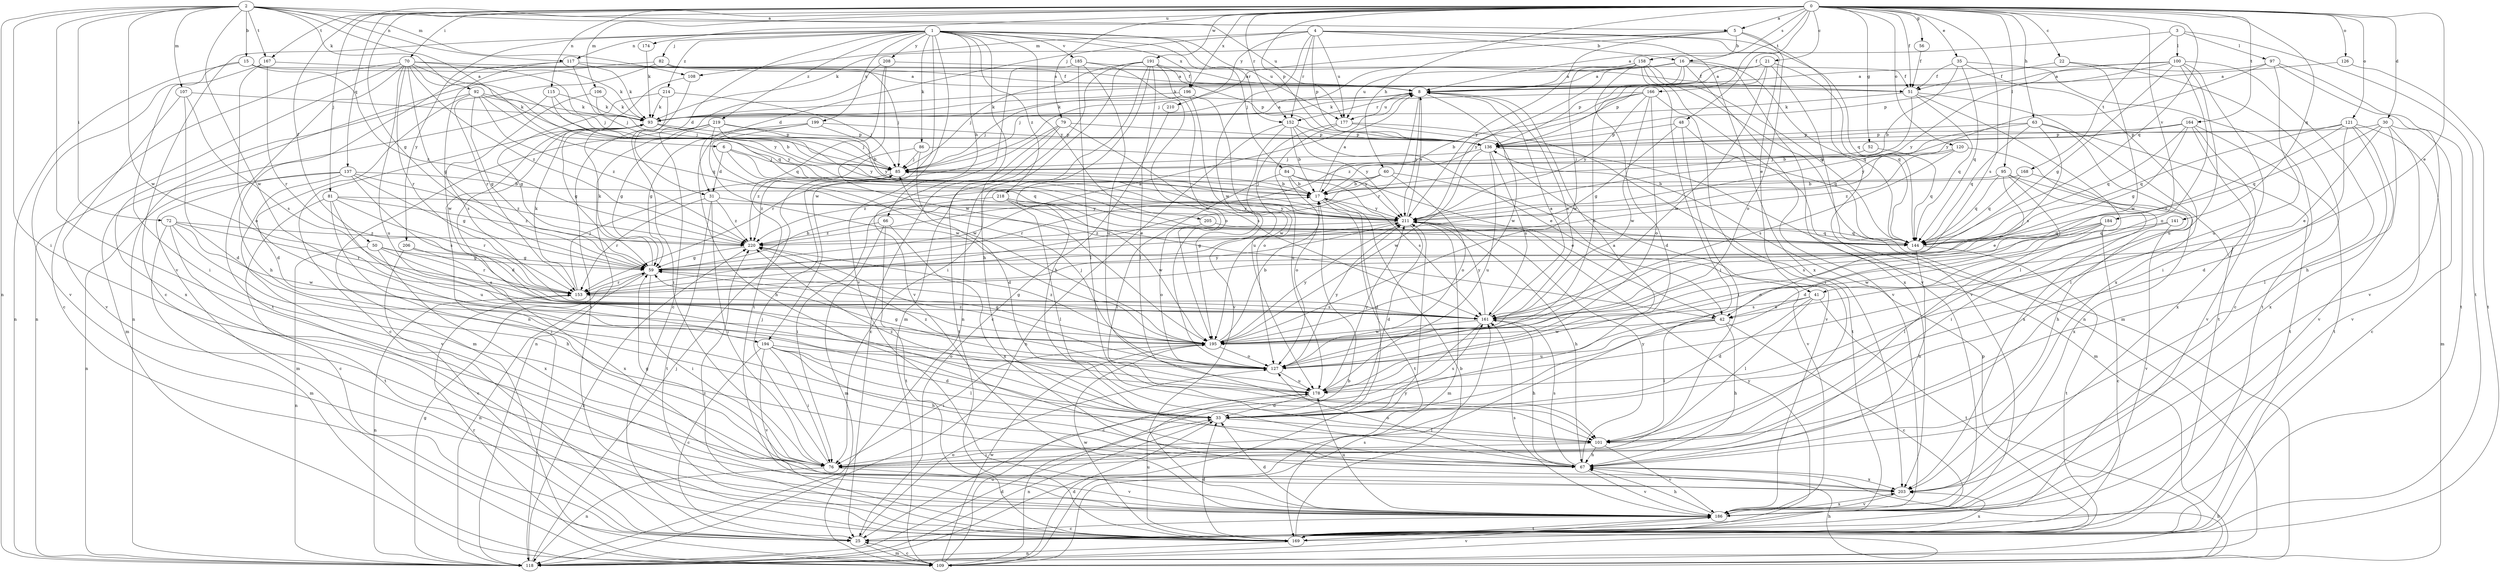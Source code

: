 strict digraph  {
0;
1;
2;
3;
4;
5;
6;
8;
15;
16;
17;
21;
22;
25;
30;
31;
33;
35;
41;
42;
48;
50;
51;
52;
56;
59;
60;
63;
66;
67;
70;
72;
76;
79;
81;
82;
84;
85;
86;
92;
93;
95;
97;
100;
101;
106;
107;
108;
109;
115;
117;
118;
120;
121;
126;
127;
136;
137;
141;
144;
152;
153;
158;
161;
164;
166;
167;
168;
169;
174;
177;
178;
184;
185;
186;
191;
194;
195;
196;
199;
203;
205;
206;
208;
210;
211;
214;
218;
219;
220;
0 -> 5  [label=a];
0 -> 21  [label=c];
0 -> 22  [label=c];
0 -> 30  [label=d];
0 -> 35  [label=e];
0 -> 41  [label=e];
0 -> 48  [label=f];
0 -> 50  [label=f];
0 -> 51  [label=f];
0 -> 52  [label=g];
0 -> 56  [label=g];
0 -> 59  [label=g];
0 -> 60  [label=h];
0 -> 63  [label=h];
0 -> 70  [label=i];
0 -> 79  [label=j];
0 -> 81  [label=j];
0 -> 95  [label=l];
0 -> 106  [label=m];
0 -> 115  [label=n];
0 -> 120  [label=o];
0 -> 121  [label=o];
0 -> 126  [label=o];
0 -> 136  [label=p];
0 -> 137  [label=q];
0 -> 141  [label=q];
0 -> 144  [label=q];
0 -> 152  [label=r];
0 -> 158  [label=s];
0 -> 161  [label=s];
0 -> 164  [label=t];
0 -> 166  [label=t];
0 -> 167  [label=t];
0 -> 174  [label=u];
0 -> 184  [label=v];
0 -> 191  [label=w];
0 -> 196  [label=x];
1 -> 25  [label=c];
1 -> 31  [label=d];
1 -> 66  [label=h];
1 -> 67  [label=h];
1 -> 82  [label=j];
1 -> 84  [label=j];
1 -> 86  [label=k];
1 -> 117  [label=n];
1 -> 152  [label=r];
1 -> 177  [label=u];
1 -> 185  [label=v];
1 -> 186  [label=v];
1 -> 194  [label=w];
1 -> 196  [label=x];
1 -> 199  [label=x];
1 -> 205  [label=y];
1 -> 206  [label=y];
1 -> 208  [label=y];
1 -> 214  [label=z];
1 -> 218  [label=z];
1 -> 219  [label=z];
2 -> 5  [label=a];
2 -> 6  [label=a];
2 -> 15  [label=b];
2 -> 72  [label=i];
2 -> 76  [label=i];
2 -> 92  [label=k];
2 -> 107  [label=m];
2 -> 108  [label=m];
2 -> 117  [label=n];
2 -> 118  [label=n];
2 -> 167  [label=t];
2 -> 177  [label=u];
2 -> 186  [label=v];
2 -> 194  [label=w];
2 -> 195  [label=w];
3 -> 8  [label=a];
3 -> 97  [label=l];
3 -> 100  [label=l];
3 -> 168  [label=t];
3 -> 169  [label=t];
4 -> 16  [label=b];
4 -> 31  [label=d];
4 -> 41  [label=e];
4 -> 108  [label=m];
4 -> 136  [label=p];
4 -> 144  [label=q];
4 -> 152  [label=r];
4 -> 177  [label=u];
4 -> 195  [label=w];
4 -> 203  [label=x];
4 -> 210  [label=y];
5 -> 16  [label=b];
5 -> 85  [label=j];
5 -> 93  [label=k];
5 -> 127  [label=o];
5 -> 186  [label=v];
5 -> 211  [label=y];
6 -> 31  [label=d];
6 -> 42  [label=e];
6 -> 85  [label=j];
6 -> 144  [label=q];
8 -> 93  [label=k];
8 -> 152  [label=r];
8 -> 153  [label=r];
8 -> 161  [label=s];
8 -> 177  [label=u];
8 -> 195  [label=w];
8 -> 211  [label=y];
15 -> 51  [label=f];
15 -> 93  [label=k];
15 -> 118  [label=n];
15 -> 186  [label=v];
15 -> 220  [label=z];
16 -> 8  [label=a];
16 -> 127  [label=o];
16 -> 136  [label=p];
16 -> 144  [label=q];
16 -> 177  [label=u];
16 -> 186  [label=v];
16 -> 203  [label=x];
16 -> 211  [label=y];
17 -> 8  [label=a];
17 -> 33  [label=d];
17 -> 85  [label=j];
17 -> 169  [label=t];
17 -> 211  [label=y];
21 -> 8  [label=a];
21 -> 93  [label=k];
21 -> 136  [label=p];
21 -> 144  [label=q];
21 -> 186  [label=v];
21 -> 195  [label=w];
22 -> 51  [label=f];
22 -> 169  [label=t];
22 -> 195  [label=w];
25 -> 109  [label=m];
25 -> 127  [label=o];
30 -> 25  [label=c];
30 -> 42  [label=e];
30 -> 101  [label=l];
30 -> 136  [label=p];
30 -> 144  [label=q];
30 -> 186  [label=v];
31 -> 76  [label=i];
31 -> 153  [label=r];
31 -> 169  [label=t];
31 -> 211  [label=y];
31 -> 220  [label=z];
33 -> 101  [label=l];
33 -> 118  [label=n];
33 -> 161  [label=s];
33 -> 220  [label=z];
35 -> 17  [label=b];
35 -> 25  [label=c];
35 -> 51  [label=f];
35 -> 144  [label=q];
35 -> 203  [label=x];
41 -> 33  [label=d];
41 -> 42  [label=e];
41 -> 101  [label=l];
41 -> 161  [label=s];
41 -> 169  [label=t];
42 -> 25  [label=c];
42 -> 67  [label=h];
42 -> 101  [label=l];
42 -> 178  [label=u];
42 -> 195  [label=w];
48 -> 59  [label=g];
48 -> 76  [label=i];
48 -> 136  [label=p];
48 -> 144  [label=q];
50 -> 59  [label=g];
50 -> 118  [label=n];
50 -> 153  [label=r];
50 -> 161  [label=s];
50 -> 203  [label=x];
51 -> 93  [label=k];
51 -> 101  [label=l];
51 -> 144  [label=q];
51 -> 169  [label=t];
51 -> 211  [label=y];
52 -> 85  [label=j];
52 -> 144  [label=q];
56 -> 51  [label=f];
59 -> 8  [label=a];
59 -> 17  [label=b];
59 -> 76  [label=i];
59 -> 93  [label=k];
59 -> 118  [label=n];
59 -> 153  [label=r];
60 -> 17  [label=b];
60 -> 127  [label=o];
60 -> 153  [label=r];
60 -> 186  [label=v];
60 -> 220  [label=z];
63 -> 101  [label=l];
63 -> 136  [label=p];
63 -> 144  [label=q];
63 -> 161  [label=s];
63 -> 169  [label=t];
63 -> 211  [label=y];
66 -> 109  [label=m];
66 -> 169  [label=t];
66 -> 203  [label=x];
66 -> 220  [label=z];
67 -> 127  [label=o];
67 -> 161  [label=s];
67 -> 186  [label=v];
67 -> 203  [label=x];
67 -> 211  [label=y];
70 -> 25  [label=c];
70 -> 51  [label=f];
70 -> 59  [label=g];
70 -> 85  [label=j];
70 -> 118  [label=n];
70 -> 144  [label=q];
70 -> 153  [label=r];
70 -> 169  [label=t];
70 -> 178  [label=u];
70 -> 211  [label=y];
70 -> 220  [label=z];
72 -> 67  [label=h];
72 -> 109  [label=m];
72 -> 153  [label=r];
72 -> 169  [label=t];
72 -> 195  [label=w];
72 -> 220  [label=z];
76 -> 59  [label=g];
76 -> 85  [label=j];
76 -> 118  [label=n];
76 -> 186  [label=v];
79 -> 25  [label=c];
79 -> 136  [label=p];
79 -> 153  [label=r];
79 -> 161  [label=s];
79 -> 169  [label=t];
81 -> 25  [label=c];
81 -> 76  [label=i];
81 -> 153  [label=r];
81 -> 178  [label=u];
81 -> 211  [label=y];
81 -> 220  [label=z];
82 -> 8  [label=a];
82 -> 85  [label=j];
82 -> 118  [label=n];
82 -> 153  [label=r];
84 -> 17  [label=b];
84 -> 42  [label=e];
84 -> 101  [label=l];
84 -> 127  [label=o];
84 -> 161  [label=s];
85 -> 17  [label=b];
85 -> 220  [label=z];
86 -> 33  [label=d];
86 -> 85  [label=j];
86 -> 211  [label=y];
86 -> 220  [label=z];
92 -> 33  [label=d];
92 -> 59  [label=g];
92 -> 93  [label=k];
92 -> 144  [label=q];
92 -> 203  [label=x];
92 -> 211  [label=y];
92 -> 220  [label=z];
93 -> 8  [label=a];
93 -> 25  [label=c];
93 -> 33  [label=d];
93 -> 59  [label=g];
93 -> 85  [label=j];
93 -> 136  [label=p];
95 -> 17  [label=b];
95 -> 33  [label=d];
95 -> 42  [label=e];
95 -> 67  [label=h];
95 -> 76  [label=i];
95 -> 144  [label=q];
97 -> 8  [label=a];
97 -> 169  [label=t];
97 -> 178  [label=u];
97 -> 186  [label=v];
97 -> 211  [label=y];
100 -> 8  [label=a];
100 -> 59  [label=g];
100 -> 67  [label=h];
100 -> 76  [label=i];
100 -> 127  [label=o];
100 -> 136  [label=p];
100 -> 178  [label=u];
100 -> 211  [label=y];
101 -> 67  [label=h];
101 -> 76  [label=i];
101 -> 186  [label=v];
106 -> 85  [label=j];
106 -> 93  [label=k];
106 -> 161  [label=s];
107 -> 33  [label=d];
107 -> 93  [label=k];
107 -> 161  [label=s];
107 -> 186  [label=v];
108 -> 118  [label=n];
108 -> 169  [label=t];
109 -> 17  [label=b];
109 -> 25  [label=c];
109 -> 33  [label=d];
109 -> 67  [label=h];
109 -> 153  [label=r];
109 -> 161  [label=s];
109 -> 178  [label=u];
109 -> 195  [label=w];
115 -> 17  [label=b];
115 -> 93  [label=k];
115 -> 109  [label=m];
115 -> 144  [label=q];
117 -> 8  [label=a];
117 -> 67  [label=h];
117 -> 85  [label=j];
117 -> 93  [label=k];
117 -> 195  [label=w];
118 -> 33  [label=d];
118 -> 59  [label=g];
118 -> 67  [label=h];
118 -> 85  [label=j];
118 -> 136  [label=p];
118 -> 186  [label=v];
118 -> 211  [label=y];
118 -> 220  [label=z];
120 -> 85  [label=j];
120 -> 161  [label=s];
120 -> 203  [label=x];
120 -> 220  [label=z];
121 -> 33  [label=d];
121 -> 109  [label=m];
121 -> 136  [label=p];
121 -> 144  [label=q];
121 -> 153  [label=r];
121 -> 186  [label=v];
121 -> 203  [label=x];
126 -> 8  [label=a];
126 -> 169  [label=t];
127 -> 59  [label=g];
127 -> 85  [label=j];
127 -> 178  [label=u];
127 -> 211  [label=y];
127 -> 220  [label=z];
136 -> 85  [label=j];
136 -> 109  [label=m];
136 -> 161  [label=s];
136 -> 178  [label=u];
136 -> 195  [label=w];
137 -> 17  [label=b];
137 -> 59  [label=g];
137 -> 109  [label=m];
137 -> 118  [label=n];
137 -> 161  [label=s];
137 -> 186  [label=v];
137 -> 220  [label=z];
141 -> 144  [label=q];
141 -> 186  [label=v];
141 -> 195  [label=w];
144 -> 67  [label=h];
144 -> 169  [label=t];
152 -> 17  [label=b];
152 -> 42  [label=e];
152 -> 118  [label=n];
152 -> 136  [label=p];
152 -> 195  [label=w];
152 -> 211  [label=y];
153 -> 85  [label=j];
153 -> 93  [label=k];
153 -> 118  [label=n];
153 -> 161  [label=s];
153 -> 211  [label=y];
158 -> 8  [label=a];
158 -> 33  [label=d];
158 -> 76  [label=i];
158 -> 85  [label=j];
158 -> 109  [label=m];
158 -> 118  [label=n];
158 -> 144  [label=q];
158 -> 195  [label=w];
161 -> 8  [label=a];
161 -> 25  [label=c];
161 -> 59  [label=g];
161 -> 67  [label=h];
161 -> 195  [label=w];
161 -> 211  [label=y];
164 -> 17  [label=b];
164 -> 59  [label=g];
164 -> 136  [label=p];
164 -> 144  [label=q];
164 -> 169  [label=t];
164 -> 186  [label=v];
164 -> 203  [label=x];
166 -> 17  [label=b];
166 -> 76  [label=i];
166 -> 93  [label=k];
166 -> 127  [label=o];
166 -> 195  [label=w];
166 -> 211  [label=y];
166 -> 220  [label=z];
167 -> 8  [label=a];
167 -> 76  [label=i];
167 -> 127  [label=o];
167 -> 153  [label=r];
168 -> 17  [label=b];
168 -> 144  [label=q];
168 -> 203  [label=x];
169 -> 17  [label=b];
169 -> 33  [label=d];
169 -> 118  [label=n];
169 -> 178  [label=u];
169 -> 195  [label=w];
169 -> 203  [label=x];
169 -> 211  [label=y];
169 -> 220  [label=z];
174 -> 93  [label=k];
177 -> 127  [label=o];
177 -> 169  [label=t];
177 -> 178  [label=u];
177 -> 186  [label=v];
178 -> 8  [label=a];
178 -> 33  [label=d];
178 -> 211  [label=y];
178 -> 220  [label=z];
184 -> 25  [label=c];
184 -> 101  [label=l];
184 -> 127  [label=o];
184 -> 144  [label=q];
184 -> 161  [label=s];
185 -> 51  [label=f];
185 -> 101  [label=l];
185 -> 178  [label=u];
185 -> 186  [label=v];
185 -> 195  [label=w];
186 -> 25  [label=c];
186 -> 33  [label=d];
186 -> 67  [label=h];
186 -> 161  [label=s];
186 -> 169  [label=t];
186 -> 178  [label=u];
186 -> 203  [label=x];
191 -> 51  [label=f];
191 -> 67  [label=h];
191 -> 76  [label=i];
191 -> 85  [label=j];
191 -> 101  [label=l];
191 -> 109  [label=m];
191 -> 118  [label=n];
191 -> 127  [label=o];
191 -> 136  [label=p];
194 -> 25  [label=c];
194 -> 33  [label=d];
194 -> 67  [label=h];
194 -> 76  [label=i];
194 -> 101  [label=l];
194 -> 127  [label=o];
194 -> 186  [label=v];
195 -> 17  [label=b];
195 -> 59  [label=g];
195 -> 76  [label=i];
195 -> 127  [label=o];
195 -> 211  [label=y];
195 -> 220  [label=z];
196 -> 85  [label=j];
196 -> 93  [label=k];
196 -> 178  [label=u];
196 -> 186  [label=v];
199 -> 59  [label=g];
199 -> 67  [label=h];
199 -> 136  [label=p];
199 -> 195  [label=w];
199 -> 211  [label=y];
203 -> 186  [label=v];
205 -> 127  [label=o];
205 -> 144  [label=q];
206 -> 25  [label=c];
206 -> 59  [label=g];
206 -> 203  [label=x];
208 -> 8  [label=a];
208 -> 25  [label=c];
208 -> 169  [label=t];
208 -> 195  [label=w];
210 -> 25  [label=c];
211 -> 8  [label=a];
211 -> 33  [label=d];
211 -> 59  [label=g];
211 -> 67  [label=h];
211 -> 109  [label=m];
211 -> 144  [label=q];
211 -> 220  [label=z];
214 -> 59  [label=g];
214 -> 76  [label=i];
214 -> 85  [label=j];
214 -> 93  [label=k];
218 -> 76  [label=i];
218 -> 101  [label=l];
218 -> 195  [label=w];
218 -> 211  [label=y];
219 -> 17  [label=b];
219 -> 59  [label=g];
219 -> 109  [label=m];
219 -> 118  [label=n];
219 -> 136  [label=p];
219 -> 195  [label=w];
219 -> 211  [label=y];
220 -> 59  [label=g];
}
